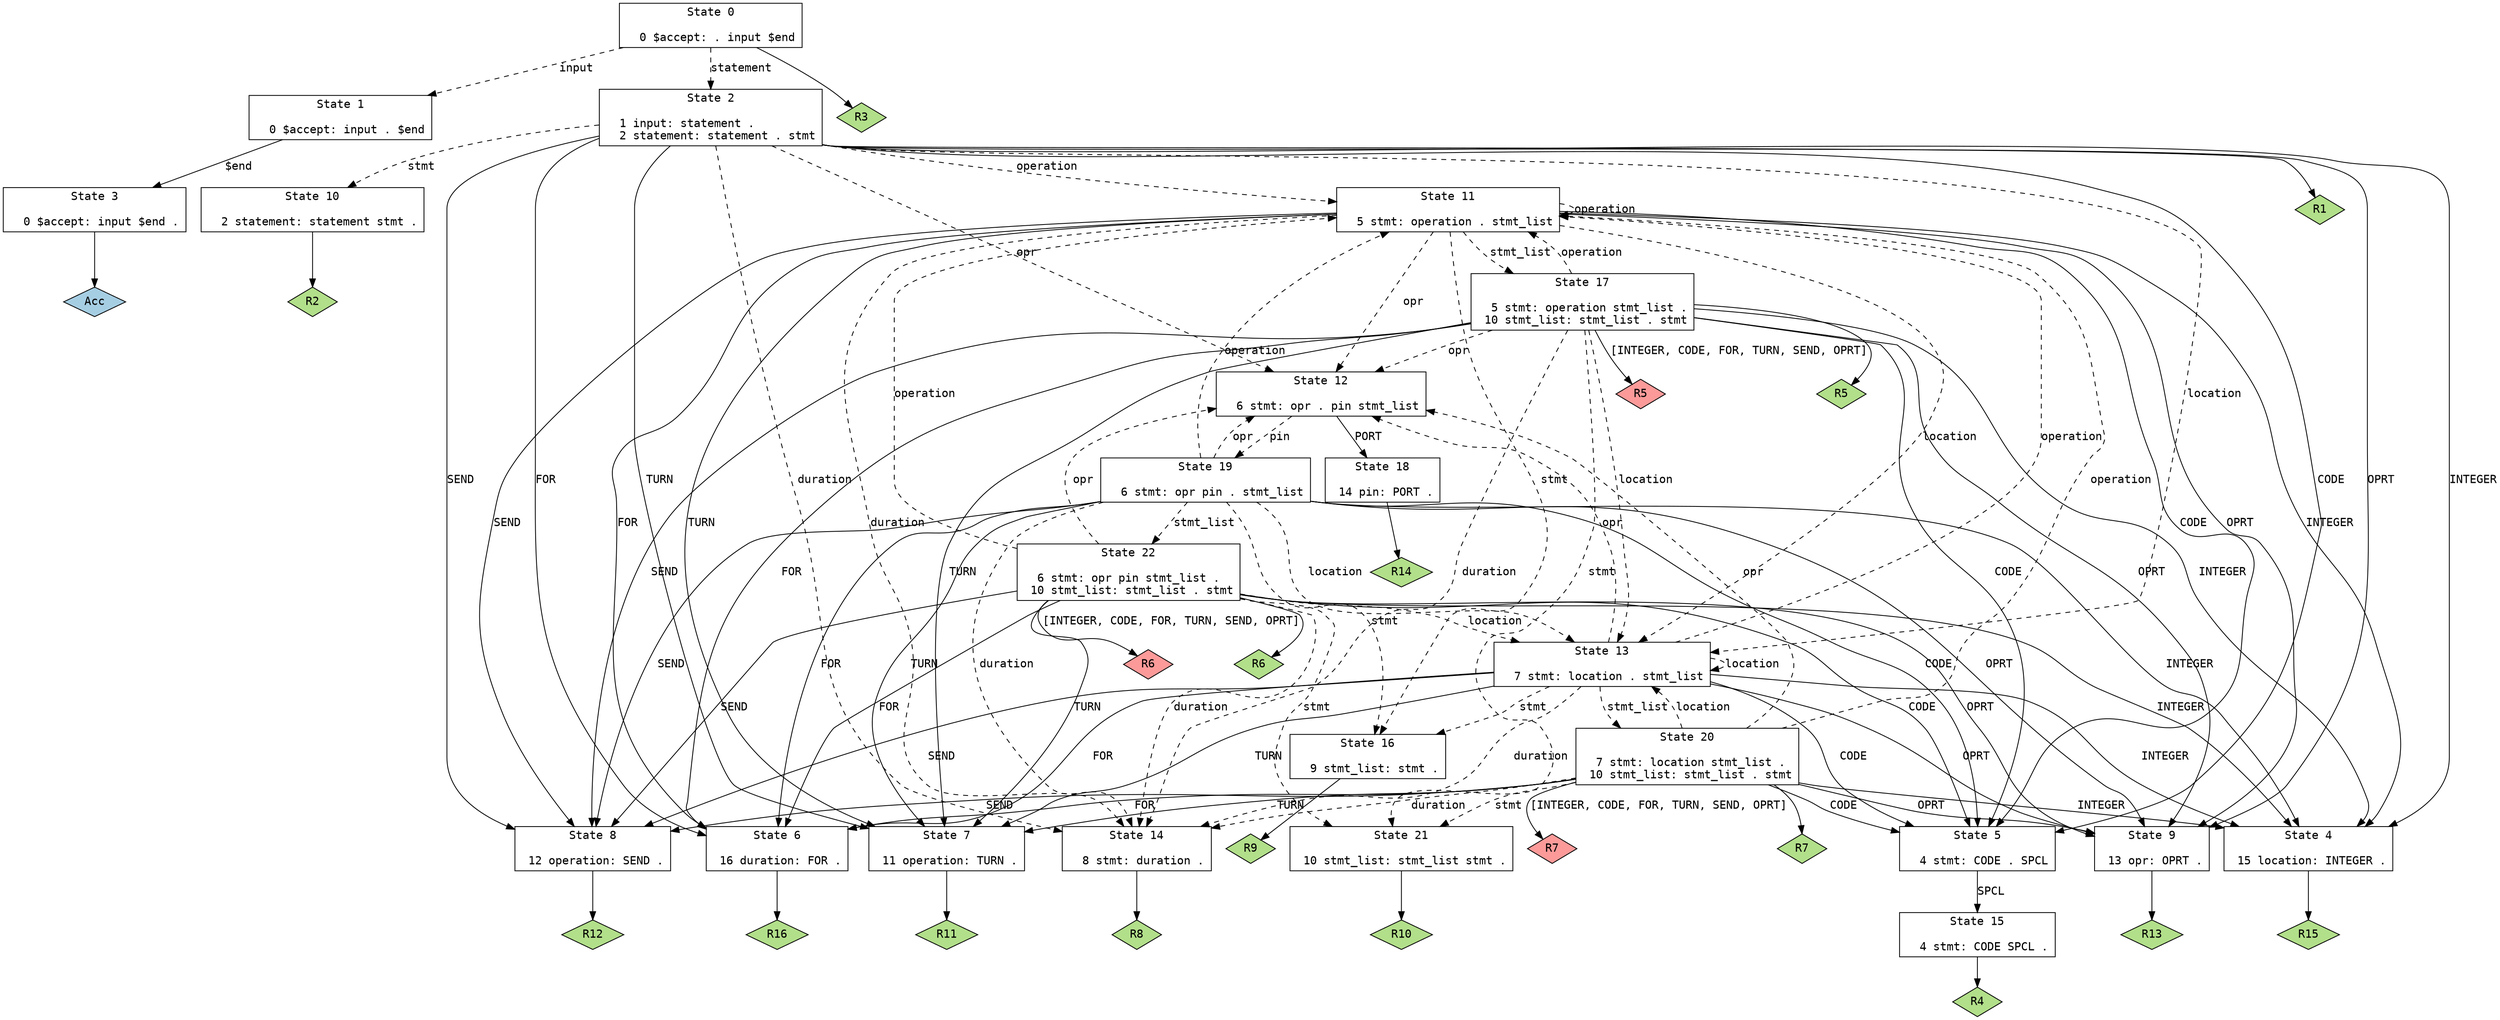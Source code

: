 // Generated by GNU Bison 3.0.4.
// Report bugs to <bug-bison@gnu.org>.
// Home page: <http://www.gnu.org/software/bison/>.

digraph "grammar.y"
{
  node [fontname = courier, shape = box, colorscheme = paired6]
  edge [fontname = courier]

  0 [label="State 0\n\l  0 $accept: . input $end\l"]
  0 -> 1 [style=dashed label="input"]
  0 -> 2 [style=dashed label="statement"]
  0 -> "0R3" [style=solid]
 "0R3" [label="R3", fillcolor=3, shape=diamond, style=filled]
  1 [label="State 1\n\l  0 $accept: input . $end\l"]
  1 -> 3 [style=solid label="$end"]
  2 [label="State 2\n\l  1 input: statement .\l  2 statement: statement . stmt\l"]
  2 -> 4 [style=solid label="INTEGER"]
  2 -> 5 [style=solid label="CODE"]
  2 -> 6 [style=solid label="FOR"]
  2 -> 7 [style=solid label="TURN"]
  2 -> 8 [style=solid label="SEND"]
  2 -> 9 [style=solid label="OPRT"]
  2 -> 10 [style=dashed label="stmt"]
  2 -> 11 [style=dashed label="operation"]
  2 -> 12 [style=dashed label="opr"]
  2 -> 13 [style=dashed label="location"]
  2 -> 14 [style=dashed label="duration"]
  2 -> "2R1" [style=solid]
 "2R1" [label="R1", fillcolor=3, shape=diamond, style=filled]
  3 [label="State 3\n\l  0 $accept: input $end .\l"]
  3 -> "3R0" [style=solid]
 "3R0" [label="Acc", fillcolor=1, shape=diamond, style=filled]
  4 [label="State 4\n\l 15 location: INTEGER .\l"]
  4 -> "4R15" [style=solid]
 "4R15" [label="R15", fillcolor=3, shape=diamond, style=filled]
  5 [label="State 5\n\l  4 stmt: CODE . SPCL\l"]
  5 -> 15 [style=solid label="SPCL"]
  6 [label="State 6\n\l 16 duration: FOR .\l"]
  6 -> "6R16" [style=solid]
 "6R16" [label="R16", fillcolor=3, shape=diamond, style=filled]
  7 [label="State 7\n\l 11 operation: TURN .\l"]
  7 -> "7R11" [style=solid]
 "7R11" [label="R11", fillcolor=3, shape=diamond, style=filled]
  8 [label="State 8\n\l 12 operation: SEND .\l"]
  8 -> "8R12" [style=solid]
 "8R12" [label="R12", fillcolor=3, shape=diamond, style=filled]
  9 [label="State 9\n\l 13 opr: OPRT .\l"]
  9 -> "9R13" [style=solid]
 "9R13" [label="R13", fillcolor=3, shape=diamond, style=filled]
  10 [label="State 10\n\l  2 statement: statement stmt .\l"]
  10 -> "10R2" [style=solid]
 "10R2" [label="R2", fillcolor=3, shape=diamond, style=filled]
  11 [label="State 11\n\l  5 stmt: operation . stmt_list\l"]
  11 -> 4 [style=solid label="INTEGER"]
  11 -> 5 [style=solid label="CODE"]
  11 -> 6 [style=solid label="FOR"]
  11 -> 7 [style=solid label="TURN"]
  11 -> 8 [style=solid label="SEND"]
  11 -> 9 [style=solid label="OPRT"]
  11 -> 16 [style=dashed label="stmt"]
  11 -> 17 [style=dashed label="stmt_list"]
  11 -> 11 [style=dashed label="operation"]
  11 -> 12 [style=dashed label="opr"]
  11 -> 13 [style=dashed label="location"]
  11 -> 14 [style=dashed label="duration"]
  12 [label="State 12\n\l  6 stmt: opr . pin stmt_list\l"]
  12 -> 18 [style=solid label="PORT"]
  12 -> 19 [style=dashed label="pin"]
  13 [label="State 13\n\l  7 stmt: location . stmt_list\l"]
  13 -> 4 [style=solid label="INTEGER"]
  13 -> 5 [style=solid label="CODE"]
  13 -> 6 [style=solid label="FOR"]
  13 -> 7 [style=solid label="TURN"]
  13 -> 8 [style=solid label="SEND"]
  13 -> 9 [style=solid label="OPRT"]
  13 -> 16 [style=dashed label="stmt"]
  13 -> 20 [style=dashed label="stmt_list"]
  13 -> 11 [style=dashed label="operation"]
  13 -> 12 [style=dashed label="opr"]
  13 -> 13 [style=dashed label="location"]
  13 -> 14 [style=dashed label="duration"]
  14 [label="State 14\n\l  8 stmt: duration .\l"]
  14 -> "14R8" [style=solid]
 "14R8" [label="R8", fillcolor=3, shape=diamond, style=filled]
  15 [label="State 15\n\l  4 stmt: CODE SPCL .\l"]
  15 -> "15R4" [style=solid]
 "15R4" [label="R4", fillcolor=3, shape=diamond, style=filled]
  16 [label="State 16\n\l  9 stmt_list: stmt .\l"]
  16 -> "16R9" [style=solid]
 "16R9" [label="R9", fillcolor=3, shape=diamond, style=filled]
  17 [label="State 17\n\l  5 stmt: operation stmt_list .\l 10 stmt_list: stmt_list . stmt\l"]
  17 -> 4 [style=solid label="INTEGER"]
  17 -> 5 [style=solid label="CODE"]
  17 -> 6 [style=solid label="FOR"]
  17 -> 7 [style=solid label="TURN"]
  17 -> 8 [style=solid label="SEND"]
  17 -> 9 [style=solid label="OPRT"]
  17 -> 21 [style=dashed label="stmt"]
  17 -> 11 [style=dashed label="operation"]
  17 -> 12 [style=dashed label="opr"]
  17 -> 13 [style=dashed label="location"]
  17 -> 14 [style=dashed label="duration"]
  17 -> "17R5d" [label="[INTEGER, CODE, FOR, TURN, SEND, OPRT]", style=solid]
 "17R5d" [label="R5", fillcolor=5, shape=diamond, style=filled]
  17 -> "17R5" [style=solid]
 "17R5" [label="R5", fillcolor=3, shape=diamond, style=filled]
  18 [label="State 18\n\l 14 pin: PORT .\l"]
  18 -> "18R14" [style=solid]
 "18R14" [label="R14", fillcolor=3, shape=diamond, style=filled]
  19 [label="State 19\n\l  6 stmt: opr pin . stmt_list\l"]
  19 -> 4 [style=solid label="INTEGER"]
  19 -> 5 [style=solid label="CODE"]
  19 -> 6 [style=solid label="FOR"]
  19 -> 7 [style=solid label="TURN"]
  19 -> 8 [style=solid label="SEND"]
  19 -> 9 [style=solid label="OPRT"]
  19 -> 16 [style=dashed label="stmt"]
  19 -> 22 [style=dashed label="stmt_list"]
  19 -> 11 [style=dashed label="operation"]
  19 -> 12 [style=dashed label="opr"]
  19 -> 13 [style=dashed label="location"]
  19 -> 14 [style=dashed label="duration"]
  20 [label="State 20\n\l  7 stmt: location stmt_list .\l 10 stmt_list: stmt_list . stmt\l"]
  20 -> 4 [style=solid label="INTEGER"]
  20 -> 5 [style=solid label="CODE"]
  20 -> 6 [style=solid label="FOR"]
  20 -> 7 [style=solid label="TURN"]
  20 -> 8 [style=solid label="SEND"]
  20 -> 9 [style=solid label="OPRT"]
  20 -> 21 [style=dashed label="stmt"]
  20 -> 11 [style=dashed label="operation"]
  20 -> 12 [style=dashed label="opr"]
  20 -> 13 [style=dashed label="location"]
  20 -> 14 [style=dashed label="duration"]
  20 -> "20R7d" [label="[INTEGER, CODE, FOR, TURN, SEND, OPRT]", style=solid]
 "20R7d" [label="R7", fillcolor=5, shape=diamond, style=filled]
  20 -> "20R7" [style=solid]
 "20R7" [label="R7", fillcolor=3, shape=diamond, style=filled]
  21 [label="State 21\n\l 10 stmt_list: stmt_list stmt .\l"]
  21 -> "21R10" [style=solid]
 "21R10" [label="R10", fillcolor=3, shape=diamond, style=filled]
  22 [label="State 22\n\l  6 stmt: opr pin stmt_list .\l 10 stmt_list: stmt_list . stmt\l"]
  22 -> 4 [style=solid label="INTEGER"]
  22 -> 5 [style=solid label="CODE"]
  22 -> 6 [style=solid label="FOR"]
  22 -> 7 [style=solid label="TURN"]
  22 -> 8 [style=solid label="SEND"]
  22 -> 9 [style=solid label="OPRT"]
  22 -> 21 [style=dashed label="stmt"]
  22 -> 11 [style=dashed label="operation"]
  22 -> 12 [style=dashed label="opr"]
  22 -> 13 [style=dashed label="location"]
  22 -> 14 [style=dashed label="duration"]
  22 -> "22R6d" [label="[INTEGER, CODE, FOR, TURN, SEND, OPRT]", style=solid]
 "22R6d" [label="R6", fillcolor=5, shape=diamond, style=filled]
  22 -> "22R6" [style=solid]
 "22R6" [label="R6", fillcolor=3, shape=diamond, style=filled]
}
